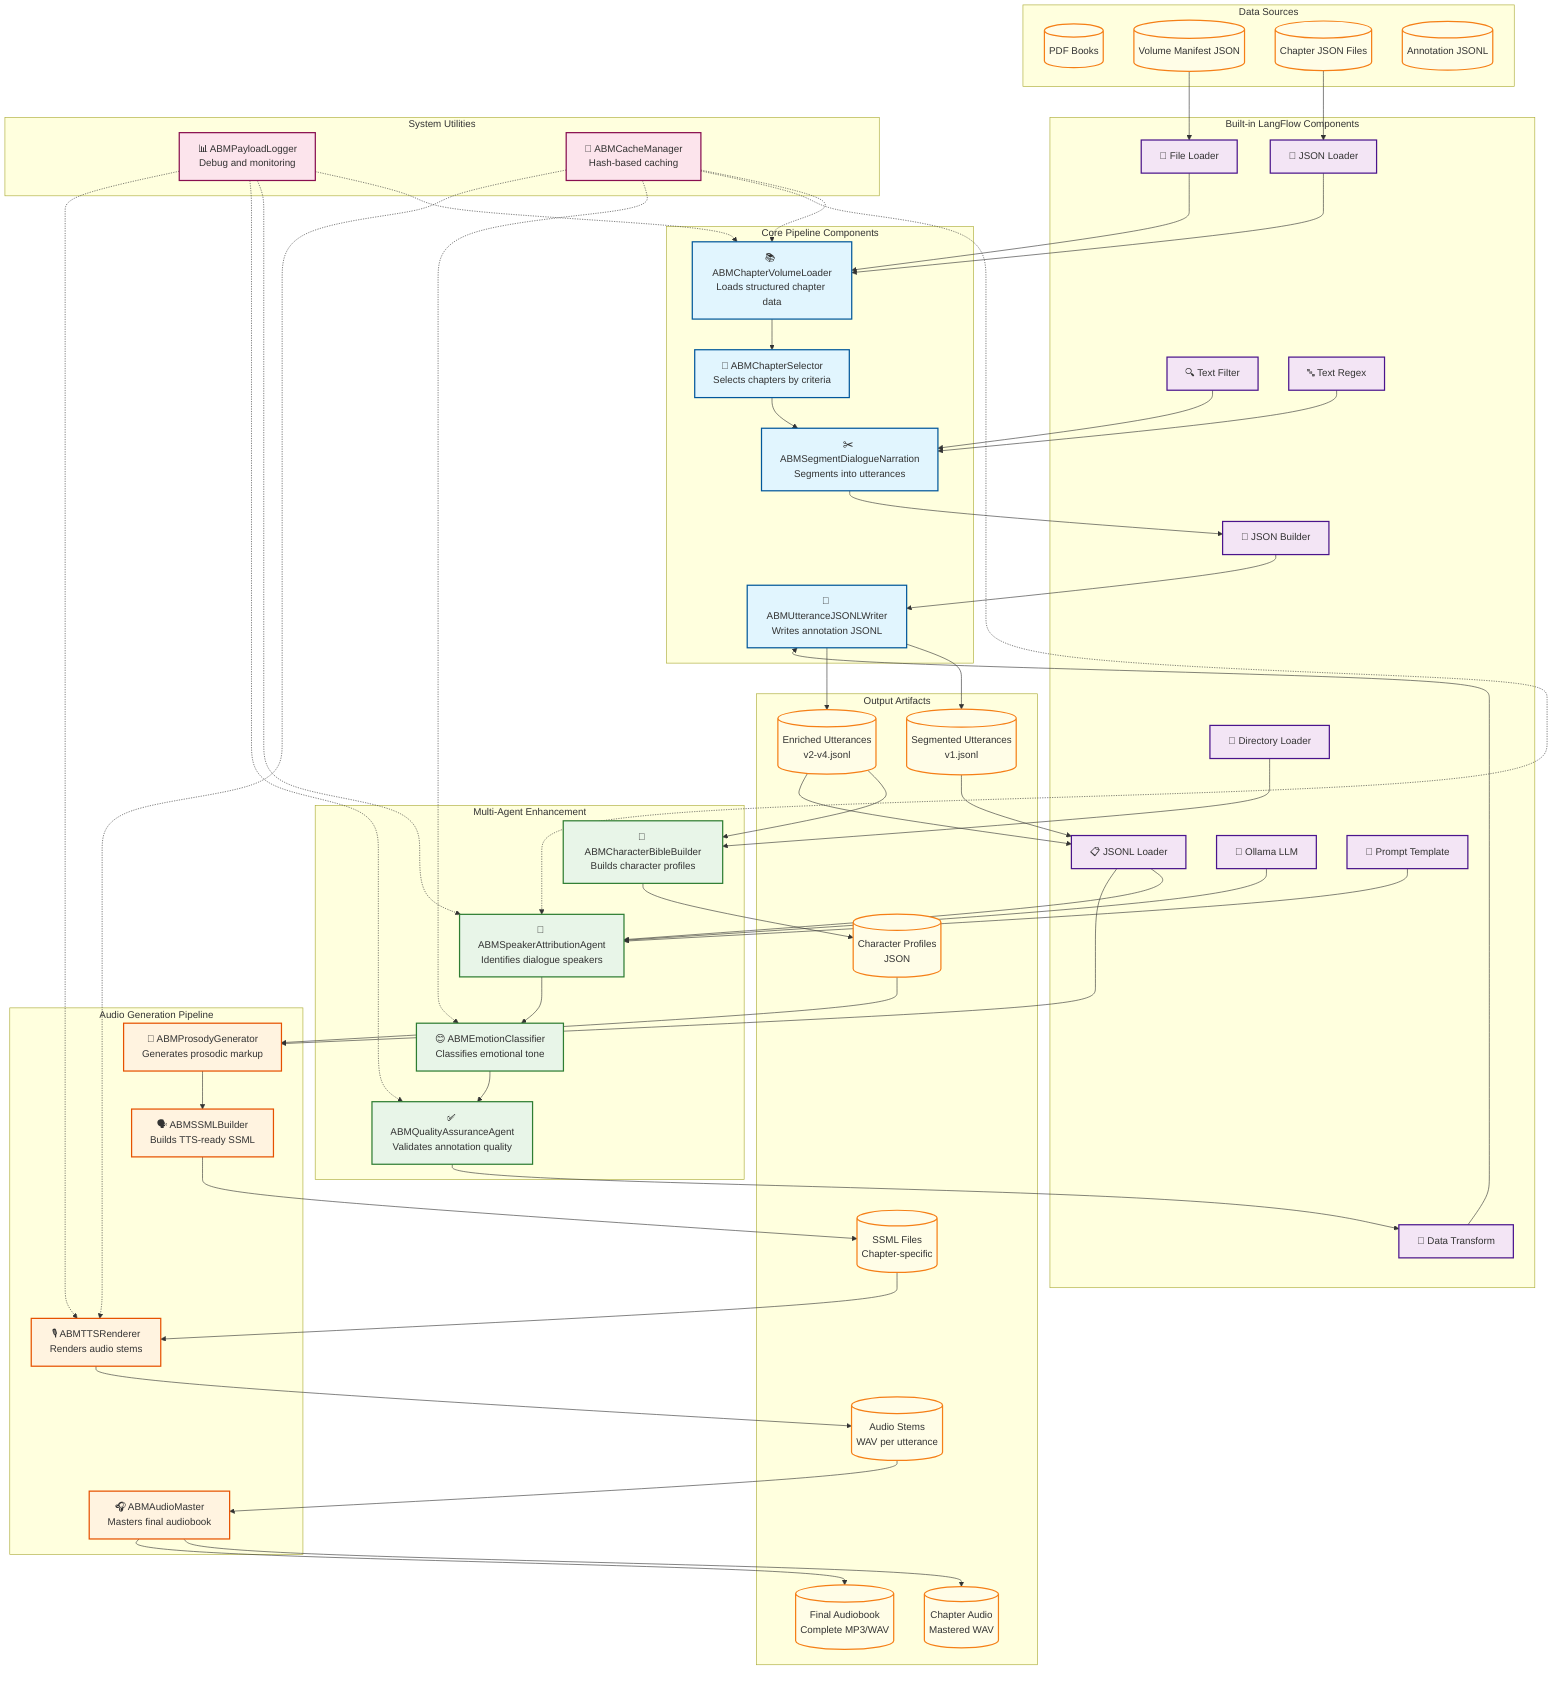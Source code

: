 %% LangFlow Audiobook Generation Architecture (Final MVP Specification)
%% Shows the complete audiobook processing pipeline using LangFlow components

graph TB
    %% Data Sources
    subgraph "Data Sources"
        PDF[("PDF Books")]
        VolumeJSON[("Volume Manifest JSON")]
        ChapterJSON[("Chapter JSON Files")]
        AnnotationJSONL[("Annotation JSONL")]
    end

    %% Built-in LangFlow Components
    subgraph "Built-in LangFlow Components"
        FileLoader["📁 File Loader"]
        JSONLoader["📄 JSON Loader"]
        JSONLLoader["📋 JSONL Loader"]
        TextFilter["🔍 Text Filter"]
        TextRegex["🔤 Text Regex"]
        OllamaLLM["🤖 Ollama LLM"]
        PromptTemplate["📝 Prompt Template"]
        JSONBuilder["🔧 JSON Builder"]
        DataTransform["🔄 Data Transform"]
        DirectoryLoader["📂 Directory Loader"]
    end

    %% Custom ABM Components (Final MVP)
    subgraph "Core Pipeline Components"
        ChapterLoader["📚 ABMChapterVolumeLoader<br/>Loads structured chapter data"]
        ChapterSelector["🎯 ABMChapterSelector<br/>Selects chapters by criteria"]
        Segmenter["✂️ ABMSegmentDialogueNarration<br/>Segments into utterances"]
        JSONLWriter["💾 ABMUtteranceJSONLWriter<br/>Writes annotation JSONL"]
    end

    subgraph "Multi-Agent Enhancement"
        SpeakerAgent["👤 ABMSpeakerAttributionAgent<br/>Identifies dialogue speakers"]
        EmotionAgent["😊 ABMEmotionClassifier<br/>Classifies emotional tone"]
        QAAgent["✅ ABMQualityAssuranceAgent<br/>Validates annotation quality"]
        CharacterBible["📖 ABMCharacterBibleBuilder<br/>Builds character profiles"]
    end

    subgraph "Audio Generation Pipeline"
        ProsodyGen["🎵 ABMProsodyGenerator<br/>Generates prosodic markup"]
        SSMLBuilder["🗣️ ABMSSMLBuilder<br/>Builds TTS-ready SSML"]
        TTSRenderer["🎙️ ABMTTSRenderer<br/>Renders audio stems"]
        AudioMaster["🎧 ABMAudioMaster<br/>Masters final audiobook"]
    end

    subgraph "System Utilities"
        PayloadLogger["📊 ABMPayloadLogger<br/>Debug and monitoring"]
        CacheManager["💾 ABMCacheManager<br/>Hash-based caching"]
    end

    %% Output Artifacts
    subgraph "Output Artifacts"
        SegmentedJSONL[("Segmented Utterances<br/>v1.jsonl")]
        EnrichedJSONL[("Enriched Utterances<br/>v2-v4.jsonl")]
        CharProfiles[("Character Profiles<br/>JSON")]
        SSMLFiles[("SSML Files<br/>Chapter-specific")]
        AudioStems[("Audio Stems<br/>WAV per utterance")]
        ChapterAudio[("Chapter Audio<br/>Mastered WAV")]
        BookAudio[("Final Audiobook<br/>Complete MP3/WAV")]
    end

    %% Main Processing Flow - Annotation Pipeline
    VolumeJSON --> FileLoader
    ChapterJSON --> JSONLoader
    FileLoader --> ChapterLoader
    JSONLoader --> ChapterLoader
    ChapterLoader --> ChapterSelector
    ChapterSelector --> Segmenter
    
    %% Text processing integration
    TextRegex --> Segmenter
    TextFilter --> Segmenter
    
    Segmenter --> JSONBuilder
    JSONBuilder --> JSONLWriter
    JSONLWriter --> SegmentedJSONL

    %% Multi-Agent Enhancement Flow
    SegmentedJSONL --> JSONLLoader
    JSONLLoader --> SpeakerAgent
    
    %% LLM integration for speaker attribution
    OllamaLLM --> SpeakerAgent
    PromptTemplate --> SpeakerAgent
    
    SpeakerAgent --> EmotionAgent
    EmotionAgent --> QAAgent
    QAAgent --> DataTransform
    DataTransform --> JSONLWriter
    JSONLWriter --> EnrichedJSONL

    %% Character analysis (multi-chapter)
    DirectoryLoader --> CharacterBible
    EnrichedJSONL --> CharacterBible
    CharacterBible --> CharProfiles

    %% Audio Generation Flow
    EnrichedJSONL --> JSONLLoader
    CharProfiles --> ProsodyGen
    JSONLLoader --> ProsodyGen
    ProsodyGen --> SSMLBuilder
    SSMLBuilder --> SSMLFiles
    SSMLFiles --> TTSRenderer
    TTSRenderer --> AudioStems
    AudioStems --> AudioMaster
    AudioMaster --> ChapterAudio
    AudioMaster --> BookAudio

    %% Cross-cutting concerns
    CacheManager -.-> ChapterLoader
    CacheManager -.-> SpeakerAgent
    CacheManager -.-> EmotionAgent
    CacheManager -.-> TTSRenderer
    
    PayloadLogger -.-> ChapterLoader
    PayloadLogger -.-> SpeakerAgent
    PayloadLogger -.-> QAAgent
    PayloadLogger -.-> TTSRenderer

    %% Styling for final spec
    classDef core fill:#e1f5fe,stroke:#01579b,stroke-width:2px
    classDef multiagent fill:#e8f5e8,stroke:#2e7d32,stroke-width:2px
    classDef audio fill:#fff3e0,stroke:#e65100,stroke-width:2px
    classDef builtin fill:#f3e5f5,stroke:#4a148c,stroke-width:2px
    classDef utility fill:#fce4ec,stroke:#880e4f,stroke-width:2px
    classDef data fill:#fffde7,stroke:#f57f17,stroke-width:2px

    class ChapterLoader,ChapterSelector,Segmenter,JSONLWriter core
    class SpeakerAgent,EmotionAgent,QAAgent,CharacterBible multiagent
    class ProsodyGen,SSMLBuilder,TTSRenderer,AudioMaster audio
    class FileLoader,JSONLoader,JSONLLoader,TextFilter,TextRegex,OllamaLLM,PromptTemplate,JSONBuilder,DataTransform,DirectoryLoader builtin
    class PayloadLogger,CacheManager utility
    class PDF,VolumeJSON,ChapterJSON,AnnotationJSONL,SegmentedJSONL,EnrichedJSONL,CharProfiles,SSMLFiles,AudioStems,ChapterAudio,BookAudio data
